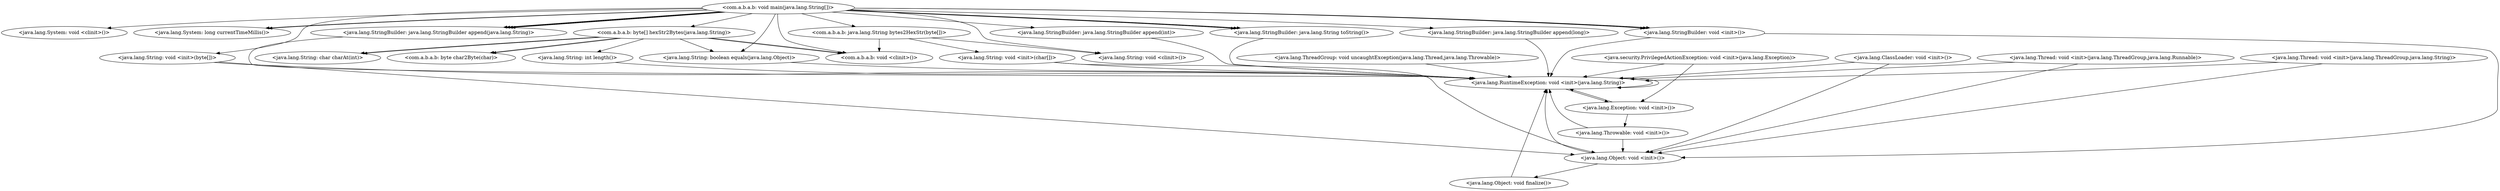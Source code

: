 digraph CallGraph {
"<com.a.b.a.b: void main(java.lang.String[])>" -> "<java.lang.System: void <clinit>()>";
"<com.a.b.a.b: void main(java.lang.String[])>" -> "<java.lang.System: long currentTimeMillis()>";
"<com.a.b.a.b: void main(java.lang.String[])>" -> "<java.lang.StringBuilder: void <init>()>";
"<com.a.b.a.b: void main(java.lang.String[])>" -> "<java.lang.StringBuilder: void <init>()>";
"<com.a.b.a.b: void main(java.lang.String[])>" -> "<java.lang.String: void <init>(byte[])>";
"<com.a.b.a.b: void main(java.lang.String[])>" -> "<com.a.b.a.b: byte[] hexStr2Bytes(java.lang.String)>";
"<com.a.b.a.b: void main(java.lang.String[])>" -> "<com.a.b.a.b: java.lang.String bytes2HexStr(byte[])>";
"<com.a.b.a.b: void main(java.lang.String[])>" -> "<java.lang.StringBuilder: void <init>()>";
"<com.a.b.a.b: void main(java.lang.String[])>" -> "<java.lang.System: long currentTimeMillis()>";
"<com.a.b.a.b: void main(java.lang.String[])>" -> "<java.lang.String: void <clinit>()>";
"<com.a.b.a.b: void main(java.lang.String[])>" -> "<com.a.b.a.b: void <clinit>()>";
"<java.lang.ThreadGroup: void uncaughtException(java.lang.Thread,java.lang.Throwable)>" -> "<java.lang.RuntimeException: void <init>(java.lang.String)>";
"<java.lang.ClassLoader: void <init>()>" -> "<java.lang.Object: void <init>()>";
"<java.lang.ClassLoader: void <init>()>" -> "<java.lang.RuntimeException: void <init>(java.lang.String)>";
"<java.security.PrivilegedActionException: void <init>(java.lang.Exception)>" -> "<java.lang.Exception: void <init>()>";
"<java.security.PrivilegedActionException: void <init>(java.lang.Exception)>" -> "<java.lang.RuntimeException: void <init>(java.lang.String)>";
"<java.lang.Thread: void <init>(java.lang.ThreadGroup,java.lang.Runnable)>" -> "<java.lang.Object: void <init>()>";
"<java.lang.Thread: void <init>(java.lang.ThreadGroup,java.lang.Runnable)>" -> "<java.lang.RuntimeException: void <init>(java.lang.String)>";
"<java.lang.Thread: void <init>(java.lang.ThreadGroup,java.lang.String)>" -> "<java.lang.Object: void <init>()>";
"<java.lang.Thread: void <init>(java.lang.ThreadGroup,java.lang.String)>" -> "<java.lang.RuntimeException: void <init>(java.lang.String)>";
"<java.lang.StringBuilder: void <init>()>" -> "<java.lang.Object: void <init>()>";
"<java.lang.StringBuilder: void <init>()>" -> "<java.lang.RuntimeException: void <init>(java.lang.String)>";
"<java.lang.String: void <init>(byte[])>" -> "<java.lang.Object: void <init>()>";
"<java.lang.String: void <init>(byte[])>" -> "<java.lang.RuntimeException: void <init>(java.lang.String)>";
"<com.a.b.a.b: byte[] hexStr2Bytes(java.lang.String)>" -> "<com.a.b.a.b: void <clinit>()>";
"<com.a.b.a.b: byte[] hexStr2Bytes(java.lang.String)>" -> "<com.a.b.a.b: byte char2Byte(char)>";
"<com.a.b.a.b: byte[] hexStr2Bytes(java.lang.String)>" -> "<com.a.b.a.b: byte char2Byte(char)>";
"<com.a.b.a.b: byte[] hexStr2Bytes(java.lang.String)>" -> "<com.a.b.a.b: void <clinit>()>";
"<com.a.b.a.b: java.lang.String bytes2HexStr(byte[])>" -> "<com.a.b.a.b: void <clinit>()>";
"<com.a.b.a.b: java.lang.String bytes2HexStr(byte[])>" -> "<java.lang.String: void <init>(char[])>";
"<com.a.b.a.b: java.lang.String bytes2HexStr(byte[])>" -> "<java.lang.String: void <clinit>()>";
"<java.lang.RuntimeException: void <init>(java.lang.String)>" -> "<java.lang.Exception: void <init>()>";
"<java.lang.RuntimeException: void <init>(java.lang.String)>" -> "<java.lang.RuntimeException: void <init>(java.lang.String)>";
"<java.lang.Object: void <init>()>" -> "<java.lang.Object: void finalize()>";
"<java.lang.Object: void <init>()>" -> "<java.lang.RuntimeException: void <init>(java.lang.String)>";
"<java.lang.Exception: void <init>()>" -> "<java.lang.Throwable: void <init>()>";
"<java.lang.Exception: void <init>()>" -> "<java.lang.RuntimeException: void <init>(java.lang.String)>";
"<java.lang.String: void <init>(char[])>" -> "<java.lang.Object: void <init>()>";
"<java.lang.String: void <init>(char[])>" -> "<java.lang.RuntimeException: void <init>(java.lang.String)>";
"<java.lang.Object: void finalize()>" -> "<java.lang.RuntimeException: void <init>(java.lang.String)>";
"<java.lang.Throwable: void <init>()>" -> "<java.lang.Object: void <init>()>";
"<java.lang.Throwable: void <init>()>" -> "<java.lang.RuntimeException: void <init>(java.lang.String)>";
"<com.a.b.a.b: void main(java.lang.String[])>" -> "<java.lang.String: boolean equals(java.lang.Object)>";
"<java.lang.String: boolean equals(java.lang.Object)>" -> "<java.lang.RuntimeException: void <init>(java.lang.String)>";
"<com.a.b.a.b: byte[] hexStr2Bytes(java.lang.String)>" -> "<java.lang.String: boolean equals(java.lang.Object)>";
"<com.a.b.a.b: byte[] hexStr2Bytes(java.lang.String)>" -> "<java.lang.String: int length()>";
"<com.a.b.a.b: byte[] hexStr2Bytes(java.lang.String)>" -> "<java.lang.String: char charAt(int)>";
"<com.a.b.a.b: byte[] hexStr2Bytes(java.lang.String)>" -> "<java.lang.String: char charAt(int)>";
"<java.lang.String: int length()>" -> "<java.lang.RuntimeException: void <init>(java.lang.String)>";
"<com.a.b.a.b: void main(java.lang.String[])>" -> "<java.lang.StringBuilder: java.lang.StringBuilder append(java.lang.String)>";
"<com.a.b.a.b: void main(java.lang.String[])>" -> "<java.lang.StringBuilder: java.lang.StringBuilder append(int)>";
"<com.a.b.a.b: void main(java.lang.String[])>" -> "<java.lang.StringBuilder: java.lang.String toString()>";
"<com.a.b.a.b: void main(java.lang.String[])>" -> "<java.lang.StringBuilder: java.lang.StringBuilder append(java.lang.String)>";
"<com.a.b.a.b: void main(java.lang.String[])>" -> "<java.lang.StringBuilder: java.lang.StringBuilder append(java.lang.String)>";
"<com.a.b.a.b: void main(java.lang.String[])>" -> "<java.lang.StringBuilder: java.lang.String toString()>";
"<com.a.b.a.b: void main(java.lang.String[])>" -> "<java.lang.StringBuilder: java.lang.StringBuilder append(java.lang.String)>";
"<com.a.b.a.b: void main(java.lang.String[])>" -> "<java.lang.StringBuilder: java.lang.StringBuilder append(long)>";
"<com.a.b.a.b: void main(java.lang.String[])>" -> "<java.lang.StringBuilder: java.lang.String toString()>";
"<java.lang.StringBuilder: java.lang.StringBuilder append(java.lang.String)>" -> "<java.lang.RuntimeException: void <init>(java.lang.String)>";
"<java.lang.StringBuilder: java.lang.StringBuilder append(int)>" -> "<java.lang.RuntimeException: void <init>(java.lang.String)>";
"<java.lang.StringBuilder: java.lang.String toString()>" -> "<java.lang.RuntimeException: void <init>(java.lang.String)>";
"<java.lang.StringBuilder: java.lang.StringBuilder append(long)>" -> "<java.lang.RuntimeException: void <init>(java.lang.String)>";
}
